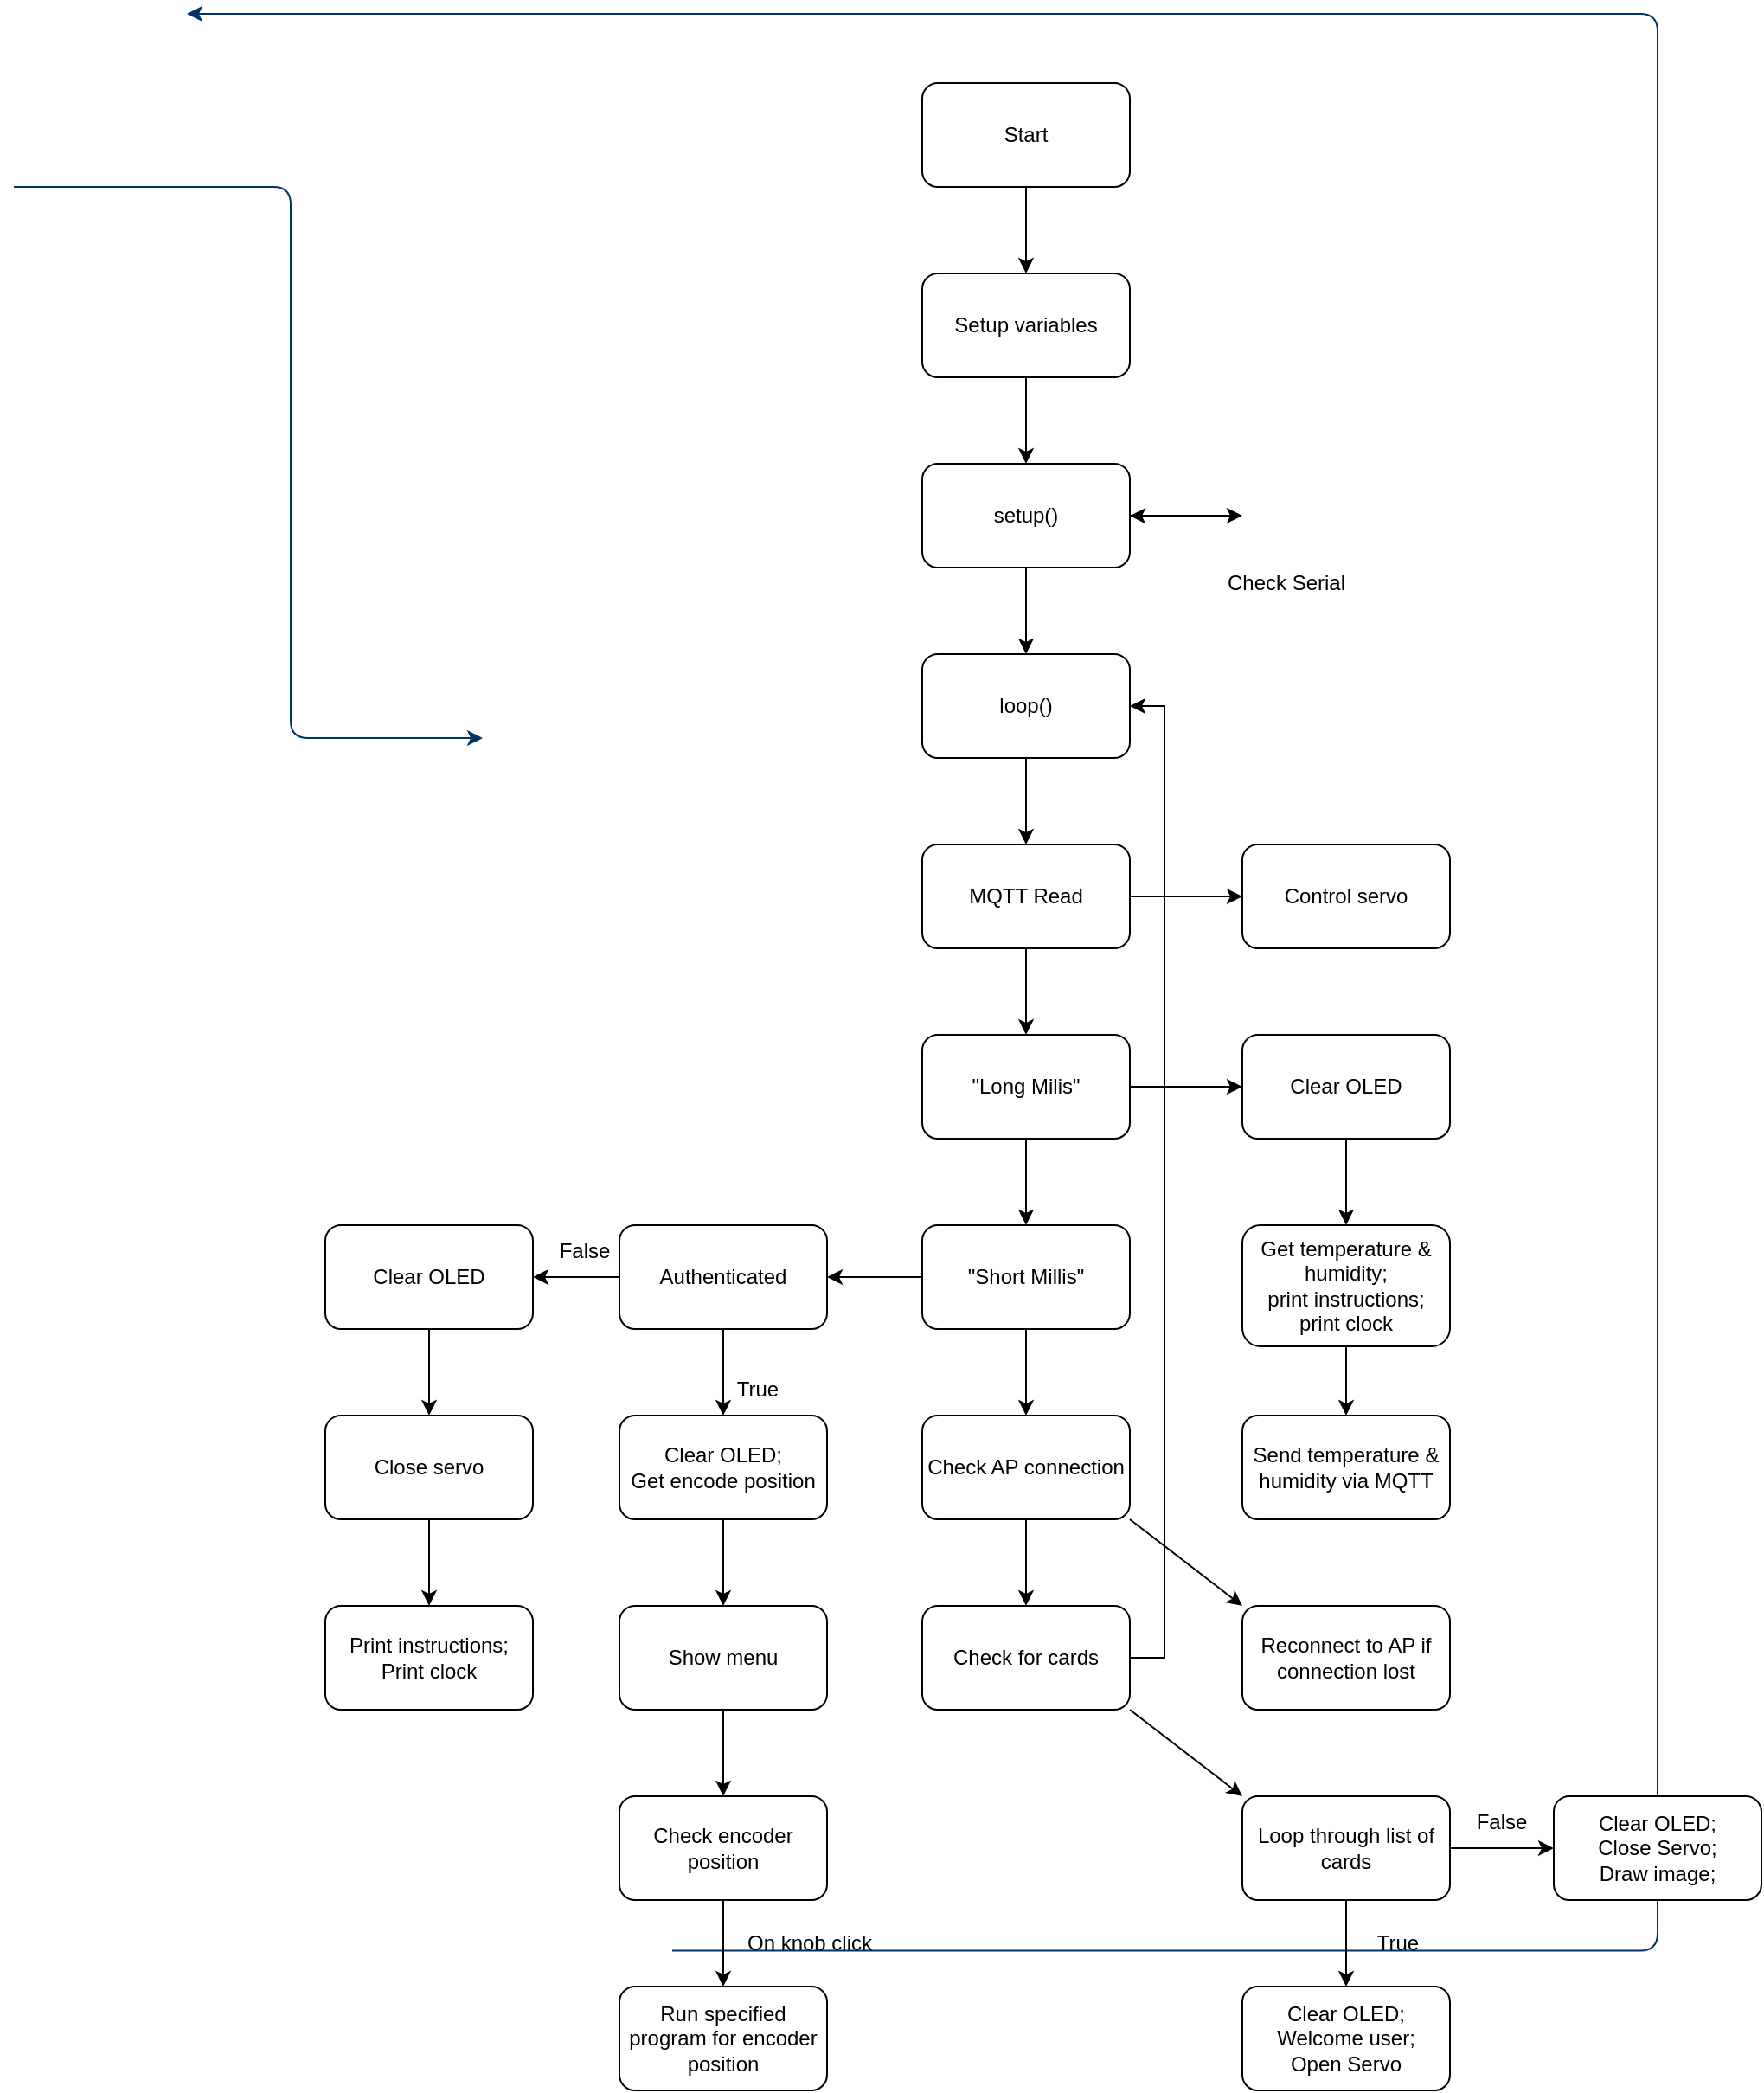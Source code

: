<mxfile version="15.4.3" type="device"><diagram id="6a731a19-8d31-9384-78a2-239565b7b9f0" name="Page-1"><mxGraphModel dx="1662" dy="788" grid="1" gridSize="10" guides="1" tooltips="1" connect="1" arrows="1" fold="1" page="1" pageScale="1" pageWidth="1169" pageHeight="827" background="none" math="0" shadow="0"><root><mxCell id="0"/><mxCell id="1" parent="0"/><mxCell id="26" value="" style="edgeStyle=elbowEdgeStyle;elbow=horizontal;exitX=0;exitY=0.5;exitPerimeter=0;entryX=0;entryY=0.5;entryPerimeter=0;fontStyle=1;strokeColor=#003366;strokeWidth=1;html=1;" parent="1" source="28" edge="1"><mxGeometry width="100" height="100" as="geometry"><mxPoint y="100" as="sourcePoint"/><mxPoint x="271" y="418.5" as="targetPoint"/><Array as="points"><mxPoint x="160" y="850"/></Array></mxGeometry></mxCell><mxCell id="45" value="" style="edgeStyle=elbowEdgeStyle;elbow=horizontal;exitX=1;exitY=0.5;exitPerimeter=0;entryX=0.905;entryY=0.5;entryPerimeter=0;fontStyle=1;strokeColor=#003366;strokeWidth=1;html=1;" parent="1" target="34" edge="1"><mxGeometry width="100" height="100" as="geometry"><mxPoint x="380.5" y="1119.25" as="sourcePoint"/><mxPoint x="100" as="targetPoint"/><Array as="points"><mxPoint x="950" y="1320"/></Array></mxGeometry></mxCell><mxCell id="D63kfyLwO3VmoVqTmv-3-60" style="edgeStyle=orthogonalEdgeStyle;rounded=0;orthogonalLoop=1;jettySize=auto;html=1;exitX=0.5;exitY=1;exitDx=0;exitDy=0;entryX=0.5;entryY=0;entryDx=0;entryDy=0;" edge="1" parent="1" source="D63kfyLwO3VmoVqTmv-3-56" target="D63kfyLwO3VmoVqTmv-3-59"><mxGeometry relative="1" as="geometry"/></mxCell><mxCell id="D63kfyLwO3VmoVqTmv-3-56" value="Start" style="rounded=1;whiteSpace=wrap;html=1;" vertex="1" parent="1"><mxGeometry x="525" y="40" width="120" height="60" as="geometry"/></mxCell><mxCell id="D63kfyLwO3VmoVqTmv-3-62" style="edgeStyle=orthogonalEdgeStyle;rounded=0;orthogonalLoop=1;jettySize=auto;html=1;exitX=0.5;exitY=1;exitDx=0;exitDy=0;entryX=0.5;entryY=0;entryDx=0;entryDy=0;" edge="1" parent="1" source="D63kfyLwO3VmoVqTmv-3-59" target="D63kfyLwO3VmoVqTmv-3-61"><mxGeometry relative="1" as="geometry"/></mxCell><mxCell id="D63kfyLwO3VmoVqTmv-3-59" value="&lt;div&gt;Setup variables&lt;/div&gt;" style="rounded=1;whiteSpace=wrap;html=1;" vertex="1" parent="1"><mxGeometry x="525" y="150" width="120" height="60" as="geometry"/></mxCell><mxCell id="D63kfyLwO3VmoVqTmv-3-69" style="edgeStyle=orthogonalEdgeStyle;curved=1;rounded=0;orthogonalLoop=1;jettySize=auto;html=1;exitX=1;exitY=0.5;exitDx=0;exitDy=0;entryX=0;entryY=0.5;entryDx=0;entryDy=0;" edge="1" parent="1" source="D63kfyLwO3VmoVqTmv-3-61" target="D63kfyLwO3VmoVqTmv-3-64"><mxGeometry relative="1" as="geometry"/></mxCell><mxCell id="D63kfyLwO3VmoVqTmv-3-71" style="edgeStyle=orthogonalEdgeStyle;curved=1;rounded=0;orthogonalLoop=1;jettySize=auto;html=1;exitX=0.5;exitY=1;exitDx=0;exitDy=0;entryX=0.5;entryY=0;entryDx=0;entryDy=0;" edge="1" parent="1" source="D63kfyLwO3VmoVqTmv-3-61" target="D63kfyLwO3VmoVqTmv-3-63"><mxGeometry relative="1" as="geometry"/></mxCell><mxCell id="D63kfyLwO3VmoVqTmv-3-61" value="setup()" style="rounded=1;whiteSpace=wrap;html=1;" vertex="1" parent="1"><mxGeometry x="525" y="260" width="120" height="60" as="geometry"/></mxCell><mxCell id="D63kfyLwO3VmoVqTmv-3-76" style="edgeStyle=orthogonalEdgeStyle;rounded=0;orthogonalLoop=1;jettySize=auto;html=1;exitX=0.5;exitY=1;exitDx=0;exitDy=0;entryX=0.5;entryY=0;entryDx=0;entryDy=0;" edge="1" parent="1" source="D63kfyLwO3VmoVqTmv-3-63" target="D63kfyLwO3VmoVqTmv-3-72"><mxGeometry relative="1" as="geometry"/></mxCell><mxCell id="D63kfyLwO3VmoVqTmv-3-63" value="loop()" style="rounded=1;whiteSpace=wrap;html=1;" vertex="1" parent="1"><mxGeometry x="525" y="370" width="120" height="60" as="geometry"/></mxCell><mxCell id="D63kfyLwO3VmoVqTmv-3-70" style="edgeStyle=orthogonalEdgeStyle;curved=1;rounded=0;orthogonalLoop=1;jettySize=auto;html=1;entryX=1;entryY=0.5;entryDx=0;entryDy=0;" edge="1" parent="1" target="D63kfyLwO3VmoVqTmv-3-61"><mxGeometry relative="1" as="geometry"><mxPoint x="700" y="290" as="sourcePoint"/></mxGeometry></mxCell><mxCell id="D63kfyLwO3VmoVqTmv-3-64" value="Check Serial" style="shape=image;html=1;verticalAlign=top;verticalLabelPosition=bottom;labelBackgroundColor=#ffffff;imageAspect=0;aspect=fixed;image=https://cdn2.iconfinder.com/data/icons/navigation-set-arrows-part-two/32/Double_Loop-128.png;fontFamily=Helvetica;fontSize=12;fontColor=#000000;align=center;strokeColor=#000000;fillColor=#ffffff;" vertex="1" parent="1"><mxGeometry x="710" y="265" width="50" height="50" as="geometry"/></mxCell><mxCell id="D63kfyLwO3VmoVqTmv-3-78" style="edgeStyle=orthogonalEdgeStyle;rounded=0;orthogonalLoop=1;jettySize=auto;html=1;exitX=1;exitY=0.5;exitDx=0;exitDy=0;entryX=0;entryY=0.5;entryDx=0;entryDy=0;" edge="1" parent="1" source="D63kfyLwO3VmoVqTmv-3-72" target="D63kfyLwO3VmoVqTmv-3-77"><mxGeometry relative="1" as="geometry"/></mxCell><mxCell id="D63kfyLwO3VmoVqTmv-3-83" style="edgeStyle=orthogonalEdgeStyle;rounded=0;orthogonalLoop=1;jettySize=auto;html=1;exitX=0.5;exitY=1;exitDx=0;exitDy=0;entryX=0.5;entryY=0;entryDx=0;entryDy=0;" edge="1" parent="1" source="D63kfyLwO3VmoVqTmv-3-72" target="D63kfyLwO3VmoVqTmv-3-82"><mxGeometry relative="1" as="geometry"/></mxCell><mxCell id="D63kfyLwO3VmoVqTmv-3-72" value="MQTT Read" style="rounded=1;whiteSpace=wrap;html=1;" vertex="1" parent="1"><mxGeometry x="525" y="480" width="120" height="60" as="geometry"/></mxCell><mxCell id="D63kfyLwO3VmoVqTmv-3-77" value="Control servo" style="rounded=1;whiteSpace=wrap;html=1;" vertex="1" parent="1"><mxGeometry x="710" y="480" width="120" height="60" as="geometry"/></mxCell><mxCell id="D63kfyLwO3VmoVqTmv-3-85" value="" style="edgeStyle=orthogonalEdgeStyle;rounded=0;orthogonalLoop=1;jettySize=auto;html=1;elbow=vertical;" edge="1" parent="1" source="D63kfyLwO3VmoVqTmv-3-82" target="D63kfyLwO3VmoVqTmv-3-84"><mxGeometry relative="1" as="geometry"/></mxCell><mxCell id="D63kfyLwO3VmoVqTmv-3-91" value="" style="edgeStyle=orthogonalEdgeStyle;rounded=0;orthogonalLoop=1;jettySize=auto;html=1;elbow=vertical;" edge="1" parent="1" source="D63kfyLwO3VmoVqTmv-3-82" target="D63kfyLwO3VmoVqTmv-3-90"><mxGeometry relative="1" as="geometry"/></mxCell><mxCell id="D63kfyLwO3VmoVqTmv-3-82" value="&quot;Long Milis&quot;" style="rounded=1;whiteSpace=wrap;html=1;" vertex="1" parent="1"><mxGeometry x="525" y="590" width="120" height="60" as="geometry"/></mxCell><mxCell id="D63kfyLwO3VmoVqTmv-3-87" value="" style="edgeStyle=orthogonalEdgeStyle;rounded=0;orthogonalLoop=1;jettySize=auto;html=1;elbow=vertical;" edge="1" parent="1" source="D63kfyLwO3VmoVqTmv-3-84" target="D63kfyLwO3VmoVqTmv-3-86"><mxGeometry relative="1" as="geometry"/></mxCell><mxCell id="D63kfyLwO3VmoVqTmv-3-84" value="Clear OLED" style="whiteSpace=wrap;html=1;rounded=1;" vertex="1" parent="1"><mxGeometry x="710" y="590" width="120" height="60" as="geometry"/></mxCell><mxCell id="D63kfyLwO3VmoVqTmv-3-89" value="" style="edgeStyle=orthogonalEdgeStyle;rounded=0;orthogonalLoop=1;jettySize=auto;html=1;elbow=vertical;" edge="1" parent="1" source="D63kfyLwO3VmoVqTmv-3-86" target="D63kfyLwO3VmoVqTmv-3-88"><mxGeometry relative="1" as="geometry"/></mxCell><mxCell id="D63kfyLwO3VmoVqTmv-3-86" value="&lt;div&gt;Get temperature &amp;amp;&lt;/div&gt;&lt;div&gt;humidity;&lt;/div&gt;&lt;div&gt;print instructions;&lt;/div&gt;&lt;div&gt;print clock&lt;/div&gt;" style="whiteSpace=wrap;html=1;rounded=1;" vertex="1" parent="1"><mxGeometry x="710" y="700" width="120" height="70" as="geometry"/></mxCell><mxCell id="D63kfyLwO3VmoVqTmv-3-88" value="&lt;div&gt;Send temperature &amp;amp;&lt;/div&gt;&lt;div&gt;humidity via MQTT&lt;br&gt;&lt;/div&gt;" style="whiteSpace=wrap;html=1;rounded=1;" vertex="1" parent="1"><mxGeometry x="710" y="810" width="120" height="60" as="geometry"/></mxCell><mxCell id="D63kfyLwO3VmoVqTmv-3-93" value="" style="edgeStyle=orthogonalEdgeStyle;rounded=0;orthogonalLoop=1;jettySize=auto;html=1;elbow=vertical;" edge="1" parent="1" source="D63kfyLwO3VmoVqTmv-3-90" target="D63kfyLwO3VmoVqTmv-3-92"><mxGeometry relative="1" as="geometry"/></mxCell><mxCell id="D63kfyLwO3VmoVqTmv-3-113" value="" style="edgeStyle=orthogonalEdgeStyle;rounded=0;orthogonalLoop=1;jettySize=auto;html=1;elbow=vertical;" edge="1" parent="1" source="D63kfyLwO3VmoVqTmv-3-90" target="D63kfyLwO3VmoVqTmv-3-112"><mxGeometry relative="1" as="geometry"/></mxCell><mxCell id="D63kfyLwO3VmoVqTmv-3-90" value="&quot;Short Millis&quot;" style="whiteSpace=wrap;html=1;rounded=1;" vertex="1" parent="1"><mxGeometry x="525" y="700" width="120" height="60" as="geometry"/></mxCell><mxCell id="D63kfyLwO3VmoVqTmv-3-95" value="" style="edgeStyle=orthogonalEdgeStyle;rounded=0;orthogonalLoop=1;jettySize=auto;html=1;elbow=vertical;" edge="1" parent="1" source="D63kfyLwO3VmoVqTmv-3-92" target="D63kfyLwO3VmoVqTmv-3-94"><mxGeometry relative="1" as="geometry"/></mxCell><mxCell id="D63kfyLwO3VmoVqTmv-3-98" value="" style="edgeStyle=orthogonalEdgeStyle;rounded=0;orthogonalLoop=1;jettySize=auto;html=1;elbow=vertical;" edge="1" parent="1" source="D63kfyLwO3VmoVqTmv-3-92" target="D63kfyLwO3VmoVqTmv-3-97"><mxGeometry relative="1" as="geometry"/></mxCell><mxCell id="D63kfyLwO3VmoVqTmv-3-92" value="&lt;div&gt;Authenticated&lt;/div&gt;" style="whiteSpace=wrap;html=1;rounded=1;" vertex="1" parent="1"><mxGeometry x="350" y="700" width="120" height="60" as="geometry"/></mxCell><mxCell id="D63kfyLwO3VmoVqTmv-3-106" value="" style="edgeStyle=orthogonalEdgeStyle;rounded=0;orthogonalLoop=1;jettySize=auto;html=1;elbow=vertical;" edge="1" parent="1" source="D63kfyLwO3VmoVqTmv-3-94" target="D63kfyLwO3VmoVqTmv-3-105"><mxGeometry relative="1" as="geometry"/></mxCell><mxCell id="D63kfyLwO3VmoVqTmv-3-94" value="&lt;div&gt;Clear OLED;&lt;/div&gt;&lt;div&gt;Get encode position&lt;br&gt;&lt;/div&gt;" style="whiteSpace=wrap;html=1;rounded=1;" vertex="1" parent="1"><mxGeometry x="350" y="810" width="120" height="60" as="geometry"/></mxCell><mxCell id="D63kfyLwO3VmoVqTmv-3-96" value="&lt;div&gt;True&lt;/div&gt;" style="text;html=1;strokeColor=none;fillColor=none;align=center;verticalAlign=middle;whiteSpace=wrap;rounded=0;" vertex="1" parent="1"><mxGeometry x="400" y="780" width="60" height="30" as="geometry"/></mxCell><mxCell id="D63kfyLwO3VmoVqTmv-3-102" value="" style="edgeStyle=orthogonalEdgeStyle;rounded=0;orthogonalLoop=1;jettySize=auto;html=1;elbow=vertical;" edge="1" parent="1" source="D63kfyLwO3VmoVqTmv-3-97" target="D63kfyLwO3VmoVqTmv-3-101"><mxGeometry relative="1" as="geometry"/></mxCell><mxCell id="D63kfyLwO3VmoVqTmv-3-97" value="Clear OLED" style="whiteSpace=wrap;html=1;rounded=1;" vertex="1" parent="1"><mxGeometry x="180" y="700" width="120" height="60" as="geometry"/></mxCell><mxCell id="D63kfyLwO3VmoVqTmv-3-99" value="False" style="text;html=1;strokeColor=none;fillColor=none;align=center;verticalAlign=middle;whiteSpace=wrap;rounded=0;" vertex="1" parent="1"><mxGeometry x="300" y="700" width="60" height="30" as="geometry"/></mxCell><mxCell id="D63kfyLwO3VmoVqTmv-3-104" value="" style="edgeStyle=orthogonalEdgeStyle;rounded=0;orthogonalLoop=1;jettySize=auto;html=1;elbow=vertical;" edge="1" parent="1" source="D63kfyLwO3VmoVqTmv-3-101" target="D63kfyLwO3VmoVqTmv-3-103"><mxGeometry relative="1" as="geometry"/></mxCell><mxCell id="D63kfyLwO3VmoVqTmv-3-101" value="Close servo" style="whiteSpace=wrap;html=1;rounded=1;" vertex="1" parent="1"><mxGeometry x="180" y="810" width="120" height="60" as="geometry"/></mxCell><mxCell id="D63kfyLwO3VmoVqTmv-3-103" value="&lt;div&gt;Print instructions;&lt;/div&gt;&lt;div&gt;Print clock&lt;br&gt;&lt;/div&gt;" style="whiteSpace=wrap;html=1;rounded=1;" vertex="1" parent="1"><mxGeometry x="180" y="920" width="120" height="60" as="geometry"/></mxCell><mxCell id="D63kfyLwO3VmoVqTmv-3-108" value="" style="edgeStyle=orthogonalEdgeStyle;rounded=0;orthogonalLoop=1;jettySize=auto;html=1;elbow=vertical;" edge="1" parent="1" source="D63kfyLwO3VmoVqTmv-3-105" target="D63kfyLwO3VmoVqTmv-3-107"><mxGeometry relative="1" as="geometry"/></mxCell><mxCell id="D63kfyLwO3VmoVqTmv-3-105" value="Show menu" style="whiteSpace=wrap;html=1;rounded=1;" vertex="1" parent="1"><mxGeometry x="350" y="920" width="120" height="60" as="geometry"/></mxCell><mxCell id="D63kfyLwO3VmoVqTmv-3-111" value="" style="edgeStyle=orthogonalEdgeStyle;rounded=0;orthogonalLoop=1;jettySize=auto;html=1;elbow=vertical;" edge="1" parent="1" source="D63kfyLwO3VmoVqTmv-3-107" target="D63kfyLwO3VmoVqTmv-3-110"><mxGeometry relative="1" as="geometry"/></mxCell><mxCell id="D63kfyLwO3VmoVqTmv-3-107" value="&lt;div&gt;Check encoder position&lt;/div&gt;" style="whiteSpace=wrap;html=1;rounded=1;" vertex="1" parent="1"><mxGeometry x="350" y="1030" width="120" height="60" as="geometry"/></mxCell><mxCell id="D63kfyLwO3VmoVqTmv-3-109" value="On knob click" style="text;html=1;strokeColor=none;fillColor=none;align=center;verticalAlign=middle;whiteSpace=wrap;rounded=0;" vertex="1" parent="1"><mxGeometry x="420" y="1100" width="80" height="30" as="geometry"/></mxCell><mxCell id="D63kfyLwO3VmoVqTmv-3-110" value="Run specified program for encoder position" style="whiteSpace=wrap;html=1;rounded=1;" vertex="1" parent="1"><mxGeometry x="350" y="1140" width="120" height="60" as="geometry"/></mxCell><mxCell id="D63kfyLwO3VmoVqTmv-3-116" style="rounded=0;orthogonalLoop=1;jettySize=auto;html=1;exitX=1;exitY=1;exitDx=0;exitDy=0;entryX=0;entryY=0;entryDx=0;entryDy=0;" edge="1" parent="1" source="D63kfyLwO3VmoVqTmv-3-112" target="D63kfyLwO3VmoVqTmv-3-114"><mxGeometry relative="1" as="geometry"/></mxCell><mxCell id="D63kfyLwO3VmoVqTmv-3-118" value="" style="edgeStyle=none;rounded=0;orthogonalLoop=1;jettySize=auto;html=1;elbow=vertical;" edge="1" parent="1" source="D63kfyLwO3VmoVqTmv-3-112" target="D63kfyLwO3VmoVqTmv-3-117"><mxGeometry relative="1" as="geometry"/></mxCell><mxCell id="D63kfyLwO3VmoVqTmv-3-112" value="Check AP connection" style="whiteSpace=wrap;html=1;rounded=1;" vertex="1" parent="1"><mxGeometry x="525" y="810" width="120" height="60" as="geometry"/></mxCell><mxCell id="D63kfyLwO3VmoVqTmv-3-114" value="Reconnect to AP if connection lost" style="whiteSpace=wrap;html=1;rounded=1;" vertex="1" parent="1"><mxGeometry x="710" y="920" width="120" height="60" as="geometry"/></mxCell><mxCell id="D63kfyLwO3VmoVqTmv-3-120" value="" style="edgeStyle=none;rounded=0;orthogonalLoop=1;jettySize=auto;html=1;elbow=vertical;entryX=0;entryY=0;entryDx=0;entryDy=0;exitX=1;exitY=1;exitDx=0;exitDy=0;" edge="1" parent="1" source="D63kfyLwO3VmoVqTmv-3-117" target="D63kfyLwO3VmoVqTmv-3-119"><mxGeometry relative="1" as="geometry"/></mxCell><mxCell id="D63kfyLwO3VmoVqTmv-3-129" style="edgeStyle=orthogonalEdgeStyle;rounded=0;orthogonalLoop=1;jettySize=auto;html=1;exitX=1;exitY=0.5;exitDx=0;exitDy=0;entryX=1;entryY=0.5;entryDx=0;entryDy=0;" edge="1" parent="1" source="D63kfyLwO3VmoVqTmv-3-117" target="D63kfyLwO3VmoVqTmv-3-63"><mxGeometry relative="1" as="geometry"/></mxCell><mxCell id="D63kfyLwO3VmoVqTmv-3-117" value="Check for cards" style="whiteSpace=wrap;html=1;rounded=1;" vertex="1" parent="1"><mxGeometry x="525" y="920" width="120" height="60" as="geometry"/></mxCell><mxCell id="D63kfyLwO3VmoVqTmv-3-123" value="" style="edgeStyle=none;rounded=0;orthogonalLoop=1;jettySize=auto;html=1;elbow=vertical;" edge="1" parent="1" source="D63kfyLwO3VmoVqTmv-3-119" target="D63kfyLwO3VmoVqTmv-3-122"><mxGeometry relative="1" as="geometry"/></mxCell><mxCell id="D63kfyLwO3VmoVqTmv-3-126" value="" style="edgeStyle=none;rounded=0;orthogonalLoop=1;jettySize=auto;html=1;elbow=vertical;" edge="1" parent="1" source="D63kfyLwO3VmoVqTmv-3-119" target="D63kfyLwO3VmoVqTmv-3-125"><mxGeometry relative="1" as="geometry"/></mxCell><mxCell id="D63kfyLwO3VmoVqTmv-3-119" value="Loop through list of cards" style="whiteSpace=wrap;html=1;rounded=1;" vertex="1" parent="1"><mxGeometry x="710" y="1030" width="120" height="60" as="geometry"/></mxCell><mxCell id="D63kfyLwO3VmoVqTmv-3-121" value="" style="shape=image;html=1;verticalAlign=top;verticalLabelPosition=bottom;labelBackgroundColor=#ffffff;imageAspect=0;aspect=fixed;image=https://cdn2.iconfinder.com/data/icons/navigation-set-arrows-part-two/32/Double_Loop-128.png" vertex="1" parent="1"><mxGeometry x="680" y="1047.5" width="25" height="25" as="geometry"/></mxCell><mxCell id="D63kfyLwO3VmoVqTmv-3-122" value="&lt;div&gt;Clear OLED;&lt;/div&gt;&lt;div&gt;Welcome user;&lt;br&gt;&lt;/div&gt;&lt;div&gt;Open Servo&lt;br&gt;&lt;/div&gt;" style="whiteSpace=wrap;html=1;rounded=1;" vertex="1" parent="1"><mxGeometry x="710" y="1140" width="120" height="60" as="geometry"/></mxCell><mxCell id="D63kfyLwO3VmoVqTmv-3-124" value="True" style="text;html=1;strokeColor=none;fillColor=none;align=center;verticalAlign=middle;whiteSpace=wrap;rounded=0;" vertex="1" parent="1"><mxGeometry x="770" y="1100" width="60" height="30" as="geometry"/></mxCell><mxCell id="D63kfyLwO3VmoVqTmv-3-125" value="&lt;div&gt;Clear OLED;&lt;/div&gt;&lt;div&gt;Close Servo;&lt;/div&gt;Draw image;" style="whiteSpace=wrap;html=1;rounded=1;" vertex="1" parent="1"><mxGeometry x="890" y="1030" width="120" height="60" as="geometry"/></mxCell><mxCell id="D63kfyLwO3VmoVqTmv-3-127" value="&lt;div&gt;False&lt;/div&gt;" style="text;html=1;strokeColor=none;fillColor=none;align=center;verticalAlign=middle;whiteSpace=wrap;rounded=0;" vertex="1" parent="1"><mxGeometry x="830" y="1030" width="60" height="30" as="geometry"/></mxCell></root></mxGraphModel></diagram></mxfile>